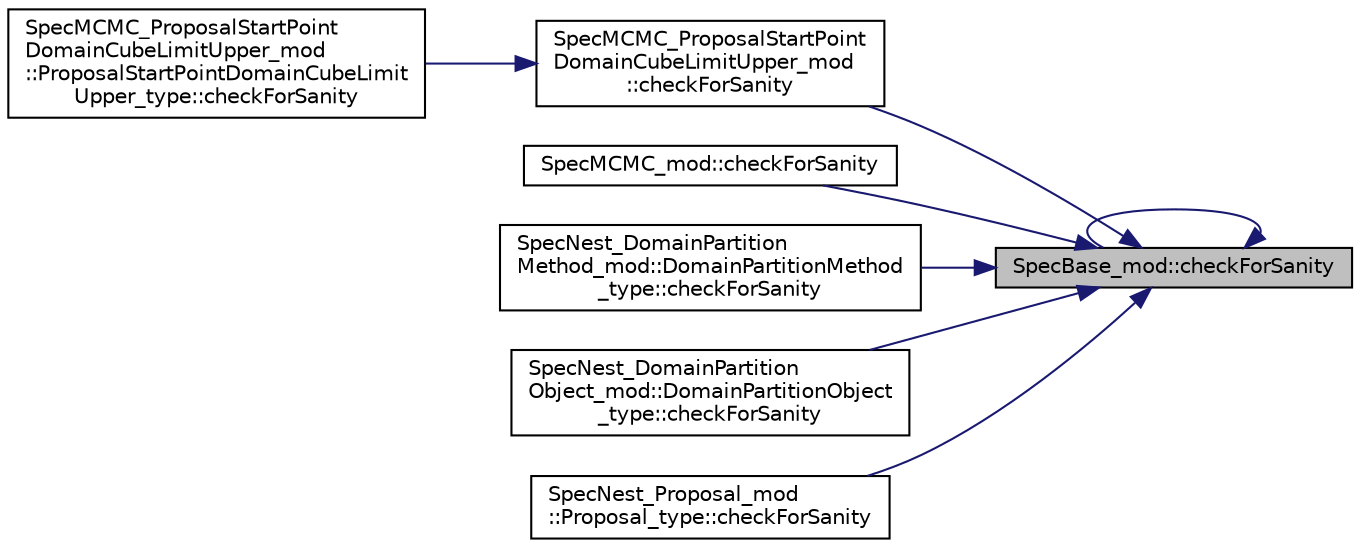 digraph "SpecBase_mod::checkForSanity"
{
 // LATEX_PDF_SIZE
  edge [fontname="Helvetica",fontsize="10",labelfontname="Helvetica",labelfontsize="10"];
  node [fontname="Helvetica",fontsize="10",shape=record];
  rankdir="RL";
  Node1 [label="SpecBase_mod::checkForSanity",height=0.2,width=0.4,color="black", fillcolor="grey75", style="filled", fontcolor="black",tooltip=" "];
  Node1 -> Node2 [dir="back",color="midnightblue",fontsize="10",style="solid",fontname="Helvetica"];
  Node2 [label="SpecMCMC_ProposalStartPoint\lDomainCubeLimitUpper_mod\l::checkForSanity",height=0.2,width=0.4,color="black", fillcolor="white", style="filled",URL="$namespaceSpecMCMC__ProposalStartPointDomainCubeLimitUpper__mod.html#ac5db820e9303c25b8c40b85f167aad12",tooltip=" "];
  Node2 -> Node3 [dir="back",color="midnightblue",fontsize="10",style="solid",fontname="Helvetica"];
  Node3 [label="SpecMCMC_ProposalStartPoint\lDomainCubeLimitUpper_mod\l::ProposalStartPointDomainCubeLimit\lUpper_type::checkForSanity",height=0.2,width=0.4,color="black", fillcolor="white", style="filled",URL="$structSpecMCMC__ProposalStartPointDomainCubeLimitUpper__mod_1_1ProposalStartPointDomainCubeLimitUpper__type.html#a7bd64426fe8b1b82bd00c6961da4523e",tooltip=" "];
  Node1 -> Node1 [dir="back",color="midnightblue",fontsize="10",style="solid",fontname="Helvetica"];
  Node1 -> Node4 [dir="back",color="midnightblue",fontsize="10",style="solid",fontname="Helvetica"];
  Node4 [label="SpecMCMC_mod::checkForSanity",height=0.2,width=0.4,color="black", fillcolor="white", style="filled",URL="$namespaceSpecMCMC__mod.html#a527881cd3a881ed3941e33489df5cc2d",tooltip=" "];
  Node1 -> Node5 [dir="back",color="midnightblue",fontsize="10",style="solid",fontname="Helvetica"];
  Node5 [label="SpecNest_DomainPartition\lMethod_mod::DomainPartitionMethod\l_type::checkForSanity",height=0.2,width=0.4,color="black", fillcolor="white", style="filled",URL="$structSpecNest__DomainPartitionMethod__mod_1_1DomainPartitionMethod__type.html#a88307c6526d204204bd414a01a08424a",tooltip=" "];
  Node1 -> Node6 [dir="back",color="midnightblue",fontsize="10",style="solid",fontname="Helvetica"];
  Node6 [label="SpecNest_DomainPartition\lObject_mod::DomainPartitionObject\l_type::checkForSanity",height=0.2,width=0.4,color="black", fillcolor="white", style="filled",URL="$structSpecNest__DomainPartitionObject__mod_1_1DomainPartitionObject__type.html#ae50f20c76a391d3c44c76b9d33702edf",tooltip=" "];
  Node1 -> Node7 [dir="back",color="midnightblue",fontsize="10",style="solid",fontname="Helvetica"];
  Node7 [label="SpecNest_Proposal_mod\l::Proposal_type::checkForSanity",height=0.2,width=0.4,color="black", fillcolor="white", style="filled",URL="$structSpecNest__Proposal__mod_1_1Proposal__type.html#a8204cdc1f60157ec7cf0c6acc42019d8",tooltip=" "];
}
